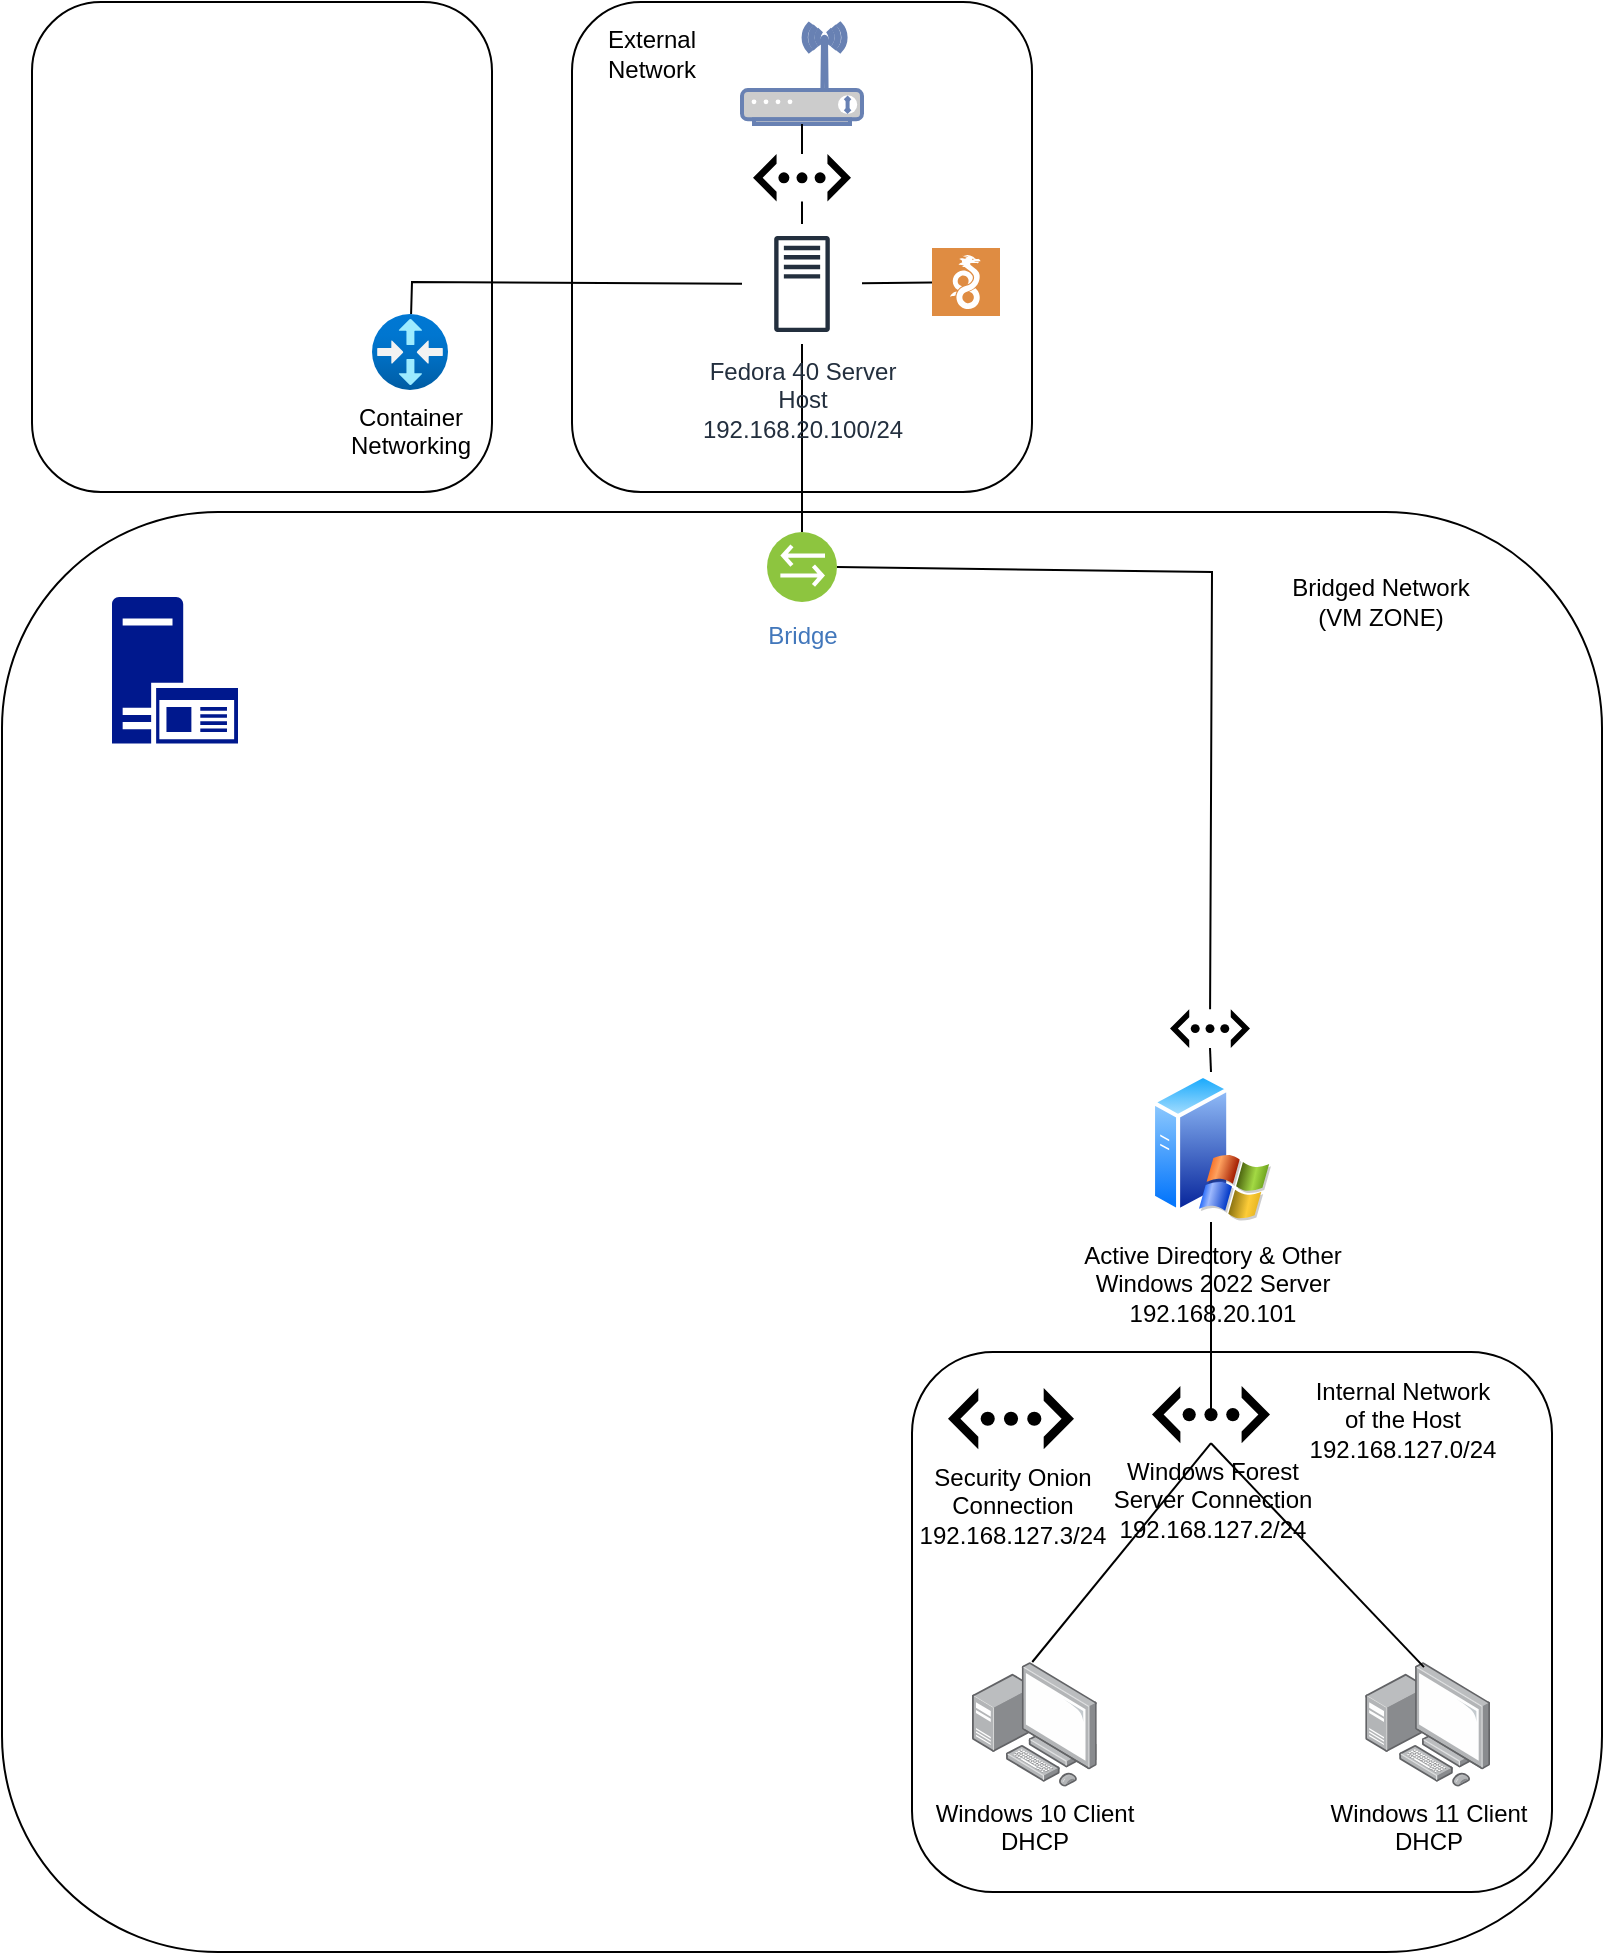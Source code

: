 <mxfile version="24.7.17">
  <diagram name="Page-1" id="HFJAN_Ck9s3v_qYVPRB3">
    <mxGraphModel dx="1077" dy="566" grid="1" gridSize="10" guides="1" tooltips="1" connect="1" arrows="1" fold="1" page="1" pageScale="1" pageWidth="850" pageHeight="1100" math="0" shadow="0">
      <root>
        <mxCell id="0" />
        <mxCell id="1" parent="0" />
        <mxCell id="Hy1wEDmUm7Y499Dt1lTV-11" value="" style="rounded=1;whiteSpace=wrap;html=1;" vertex="1" parent="1">
          <mxGeometry x="25" y="255" width="800" height="720" as="geometry" />
        </mxCell>
        <mxCell id="Hy1wEDmUm7Y499Dt1lTV-9" value="" style="rounded=1;whiteSpace=wrap;html=1;" vertex="1" parent="1">
          <mxGeometry x="310" width="230" height="245" as="geometry" />
        </mxCell>
        <mxCell id="Hy1wEDmUm7Y499Dt1lTV-2" value="" style="fontColor=#0066CC;verticalAlign=top;verticalLabelPosition=bottom;labelPosition=center;align=center;html=1;outlineConnect=0;fillColor=#CCCCCC;strokeColor=#6881B3;gradientColor=none;gradientDirection=north;strokeWidth=2;shape=mxgraph.networks.wireless_modem;" vertex="1" parent="1">
          <mxGeometry x="395" y="11" width="60" height="50" as="geometry" />
        </mxCell>
        <mxCell id="Hy1wEDmUm7Y499Dt1lTV-3" value="" style="shape=mxgraph.signs.tech.ethernet;html=1;pointerEvents=1;fillColor=#000000;strokeColor=none;verticalLabelPosition=bottom;verticalAlign=top;align=center;" vertex="1" parent="1">
          <mxGeometry x="400.5" y="76" width="49" height="23.76" as="geometry" />
        </mxCell>
        <mxCell id="Hy1wEDmUm7Y499Dt1lTV-4" value="" style="endArrow=none;html=1;rounded=0;exitX=0.5;exitY=0;exitDx=0;exitDy=0;exitPerimeter=0;" edge="1" parent="1" source="Hy1wEDmUm7Y499Dt1lTV-3" target="Hy1wEDmUm7Y499Dt1lTV-2">
          <mxGeometry width="50" height="50" relative="1" as="geometry">
            <mxPoint x="180" y="141" as="sourcePoint" />
            <mxPoint x="230" y="91" as="targetPoint" />
          </mxGeometry>
        </mxCell>
        <mxCell id="Hy1wEDmUm7Y499Dt1lTV-5" value="" style="endArrow=none;html=1;rounded=0;entryX=0.5;entryY=1;entryDx=0;entryDy=0;entryPerimeter=0;" edge="1" parent="1" source="Hy1wEDmUm7Y499Dt1lTV-1" target="Hy1wEDmUm7Y499Dt1lTV-3">
          <mxGeometry width="50" height="50" relative="1" as="geometry">
            <mxPoint x="425" y="111" as="sourcePoint" />
            <mxPoint x="400" y="121" as="targetPoint" />
          </mxGeometry>
        </mxCell>
        <mxCell id="Hy1wEDmUm7Y499Dt1lTV-7" value="Bridge" style="image;aspect=fixed;perimeter=ellipsePerimeter;html=1;align=center;shadow=0;dashed=0;fontColor=#4277BB;labelBackgroundColor=default;fontSize=12;spacingTop=3;image=img/lib/ibm/vpc/Bridge.svg;" vertex="1" parent="1">
          <mxGeometry x="407.5" y="265" width="35" height="35" as="geometry" />
        </mxCell>
        <mxCell id="Hy1wEDmUm7Y499Dt1lTV-10" value="External Network" style="text;html=1;align=center;verticalAlign=middle;whiteSpace=wrap;rounded=0;" vertex="1" parent="1">
          <mxGeometry x="320" y="11" width="60" height="30" as="geometry" />
        </mxCell>
        <mxCell id="Hy1wEDmUm7Y499Dt1lTV-12" value="" style="endArrow=none;html=1;rounded=0;entryX=0.5;entryY=0;entryDx=0;entryDy=0;" edge="1" parent="1" source="Hy1wEDmUm7Y499Dt1lTV-1" target="Hy1wEDmUm7Y499Dt1lTV-7">
          <mxGeometry width="50" height="50" relative="1" as="geometry">
            <mxPoint x="240" y="215" as="sourcePoint" />
            <mxPoint x="290" y="165" as="targetPoint" />
          </mxGeometry>
        </mxCell>
        <mxCell id="Hy1wEDmUm7Y499Dt1lTV-14" value="" style="rounded=1;whiteSpace=wrap;html=1;" vertex="1" parent="1">
          <mxGeometry x="480" y="675" width="320" height="270" as="geometry" />
        </mxCell>
        <mxCell id="Hy1wEDmUm7Y499Dt1lTV-15" value="Bridged Network&lt;div&gt;(VM ZONE)&lt;/div&gt;" style="text;html=1;align=center;verticalAlign=middle;resizable=0;points=[];autosize=1;strokeColor=none;fillColor=none;" vertex="1" parent="1">
          <mxGeometry x="659" y="280" width="110" height="40" as="geometry" />
        </mxCell>
        <mxCell id="Hy1wEDmUm7Y499Dt1lTV-13" value="Internal Network&lt;div&gt;of the Host&lt;/div&gt;&lt;div&gt;192.168.127.0/24&lt;/div&gt;" style="text;html=1;align=center;verticalAlign=middle;resizable=0;points=[];autosize=1;strokeColor=none;fillColor=none;" vertex="1" parent="1">
          <mxGeometry x="670" y="679.31" width="110" height="60" as="geometry" />
        </mxCell>
        <mxCell id="Hy1wEDmUm7Y499Dt1lTV-1" value="&lt;div&gt;Fedora 40 Server&lt;/div&gt;&lt;div&gt;Host&lt;/div&gt;&lt;div&gt;192.168.20.100/24&lt;/div&gt;" style="sketch=0;outlineConnect=0;fontColor=#232F3E;gradientColor=none;strokeColor=#232F3E;fillColor=#ffffff;dashed=0;verticalLabelPosition=bottom;verticalAlign=top;align=center;html=1;fontSize=12;fontStyle=0;aspect=fixed;shape=mxgraph.aws4.resourceIcon;resIcon=mxgraph.aws4.traditional_server;" vertex="1" parent="1">
          <mxGeometry x="395" y="111" width="60" height="60" as="geometry" />
        </mxCell>
        <mxCell id="Hy1wEDmUm7Y499Dt1lTV-17" value="" style="rounded=1;whiteSpace=wrap;html=1;" vertex="1" parent="1">
          <mxGeometry x="40" width="230" height="245" as="geometry" />
        </mxCell>
        <mxCell id="Hy1wEDmUm7Y499Dt1lTV-18" value="Container&lt;div&gt;Networking&lt;/div&gt;" style="image;aspect=fixed;html=1;points=[];align=center;fontSize=12;image=img/lib/azure2/networking/Virtual_Router.svg;" vertex="1" parent="1">
          <mxGeometry x="210" y="156" width="38" height="38" as="geometry" />
        </mxCell>
        <mxCell id="Hy1wEDmUm7Y499Dt1lTV-19" value="" style="endArrow=none;html=1;rounded=0;" edge="1" parent="1" source="Hy1wEDmUm7Y499Dt1lTV-18" target="Hy1wEDmUm7Y499Dt1lTV-1">
          <mxGeometry width="50" height="50" relative="1" as="geometry">
            <mxPoint x="260" y="345" as="sourcePoint" />
            <mxPoint x="310" y="295" as="targetPoint" />
            <Array as="points">
              <mxPoint x="230" y="140" />
            </Array>
          </mxGeometry>
        </mxCell>
        <mxCell id="Hy1wEDmUm7Y499Dt1lTV-20" value="Active Directory &amp;amp; Other&lt;div&gt;Windows 2022 Server&lt;/div&gt;&lt;div&gt;192.168.20.101&lt;/div&gt;" style="image;aspect=fixed;perimeter=ellipsePerimeter;html=1;align=center;shadow=0;dashed=0;spacingTop=3;image=img/lib/active_directory/windows_server_2.svg;" vertex="1" parent="1">
          <mxGeometry x="599.5" y="535" width="60" height="75" as="geometry" />
        </mxCell>
        <mxCell id="Hy1wEDmUm7Y499Dt1lTV-21" value="" style="sketch=0;aspect=fixed;pointerEvents=1;shadow=0;dashed=0;html=1;strokeColor=none;labelPosition=center;verticalLabelPosition=bottom;verticalAlign=top;align=center;fillColor=#00188D;shape=mxgraph.mscae.enterprise.application_server2" vertex="1" parent="1">
          <mxGeometry x="80" y="297.5" width="63" height="73.26" as="geometry" />
        </mxCell>
        <mxCell id="Hy1wEDmUm7Y499Dt1lTV-24" value="Windows Forest&lt;div&gt;Server Connection&lt;/div&gt;&lt;div&gt;192.168.127.2/24&lt;/div&gt;" style="shape=mxgraph.signs.tech.ethernet;html=1;pointerEvents=1;fillColor=#000000;strokeColor=none;verticalLabelPosition=bottom;verticalAlign=top;align=center;" vertex="1" parent="1">
          <mxGeometry x="600" y="692" width="59" height="28.61" as="geometry" />
        </mxCell>
        <mxCell id="Hy1wEDmUm7Y499Dt1lTV-26" value="" style="endArrow=none;html=1;rounded=0;exitX=0.5;exitY=0.566;exitDx=0;exitDy=0;exitPerimeter=0;entryX=0.5;entryY=1;entryDx=0;entryDy=0;" edge="1" parent="1" source="Hy1wEDmUm7Y499Dt1lTV-24" target="Hy1wEDmUm7Y499Dt1lTV-20">
          <mxGeometry width="50" height="50" relative="1" as="geometry">
            <mxPoint x="460" y="645" as="sourcePoint" />
            <mxPoint x="510" y="595" as="targetPoint" />
          </mxGeometry>
        </mxCell>
        <mxCell id="Hy1wEDmUm7Y499Dt1lTV-29" value="" style="endArrow=none;html=1;rounded=0;exitX=1;exitY=0.5;exitDx=0;exitDy=0;" edge="1" parent="1" source="Hy1wEDmUm7Y499Dt1lTV-7" target="Hy1wEDmUm7Y499Dt1lTV-28">
          <mxGeometry width="50" height="50" relative="1" as="geometry">
            <mxPoint x="443" y="283" as="sourcePoint" />
            <mxPoint x="629" y="555" as="targetPoint" />
            <Array as="points">
              <mxPoint x="630" y="285" />
            </Array>
          </mxGeometry>
        </mxCell>
        <mxCell id="Hy1wEDmUm7Y499Dt1lTV-28" value="" style="shape=mxgraph.signs.tech.ethernet;html=1;pointerEvents=1;fillColor=#000000;strokeColor=none;verticalLabelPosition=bottom;verticalAlign=top;align=center;" vertex="1" parent="1">
          <mxGeometry x="609" y="503.61" width="40" height="19.39" as="geometry" />
        </mxCell>
        <mxCell id="Hy1wEDmUm7Y499Dt1lTV-30" value="" style="endArrow=none;html=1;rounded=0;entryX=0.5;entryY=1;entryDx=0;entryDy=0;entryPerimeter=0;exitX=0.5;exitY=0;exitDx=0;exitDy=0;" edge="1" parent="1" source="Hy1wEDmUm7Y499Dt1lTV-20" target="Hy1wEDmUm7Y499Dt1lTV-28">
          <mxGeometry width="50" height="50" relative="1" as="geometry">
            <mxPoint x="540" y="565" as="sourcePoint" />
            <mxPoint x="590" y="515" as="targetPoint" />
          </mxGeometry>
        </mxCell>
        <mxCell id="Hy1wEDmUm7Y499Dt1lTV-31" value="Windows 10 Client&lt;div&gt;DHCP&lt;/div&gt;" style="image;points=[];aspect=fixed;html=1;align=center;shadow=0;dashed=0;image=img/lib/allied_telesis/computer_and_terminals/Personal_Computer_with_Server.svg;" vertex="1" parent="1">
          <mxGeometry x="510" y="830" width="62.4" height="62.4" as="geometry" />
        </mxCell>
        <mxCell id="Hy1wEDmUm7Y499Dt1lTV-32" value="" style="endArrow=none;html=1;rounded=0;exitX=0.5;exitY=1;exitDx=0;exitDy=0;exitPerimeter=0;entryX=0.483;entryY=0;entryDx=0;entryDy=0;entryPerimeter=0;" edge="1" parent="1" source="Hy1wEDmUm7Y499Dt1lTV-24" target="Hy1wEDmUm7Y499Dt1lTV-31">
          <mxGeometry width="50" height="50" relative="1" as="geometry">
            <mxPoint x="350" y="840" as="sourcePoint" />
            <mxPoint x="530" y="798" as="targetPoint" />
          </mxGeometry>
        </mxCell>
        <mxCell id="Hy1wEDmUm7Y499Dt1lTV-33" value="Windows 11 Client&lt;div&gt;DHCP&lt;/div&gt;" style="image;points=[];aspect=fixed;html=1;align=center;shadow=0;dashed=0;image=img/lib/allied_telesis/computer_and_terminals/Personal_Computer_with_Server.svg;" vertex="1" parent="1">
          <mxGeometry x="706.6" y="830" width="62.4" height="62.4" as="geometry" />
        </mxCell>
        <mxCell id="Hy1wEDmUm7Y499Dt1lTV-34" value="" style="endArrow=none;html=1;rounded=0;entryX=0.471;entryY=0.041;entryDx=0;entryDy=0;entryPerimeter=0;exitX=0.5;exitY=1;exitDx=0;exitDy=0;exitPerimeter=0;" edge="1" parent="1" source="Hy1wEDmUm7Y499Dt1lTV-24" target="Hy1wEDmUm7Y499Dt1lTV-33">
          <mxGeometry width="50" height="50" relative="1" as="geometry">
            <mxPoint x="600" y="890" as="sourcePoint" />
            <mxPoint x="650" y="840" as="targetPoint" />
          </mxGeometry>
        </mxCell>
        <mxCell id="Hy1wEDmUm7Y499Dt1lTV-35" value="Security Onion&lt;div&gt;Connection&lt;/div&gt;&lt;div&gt;192.168.127.3/24&lt;/div&gt;" style="shape=mxgraph.signs.tech.ethernet;html=1;pointerEvents=1;fillColor=#000000;strokeColor=none;verticalLabelPosition=bottom;verticalAlign=top;align=center;" vertex="1" parent="1">
          <mxGeometry x="498" y="693.06" width="63" height="30.55" as="geometry" />
        </mxCell>
        <mxCell id="Hy1wEDmUm7Y499Dt1lTV-38" value="" style="endArrow=none;html=1;rounded=0;" edge="1" parent="1" source="Hy1wEDmUm7Y499Dt1lTV-1" target="Hy1wEDmUm7Y499Dt1lTV-39">
          <mxGeometry width="50" height="50" relative="1" as="geometry">
            <mxPoint x="490" y="250" as="sourcePoint" />
            <mxPoint x="480.805" y="140.04" as="targetPoint" />
          </mxGeometry>
        </mxCell>
        <mxCell id="Hy1wEDmUm7Y499Dt1lTV-39" value="" style="sketch=0;pointerEvents=1;shadow=0;dashed=0;html=1;strokeColor=none;fillColor=#DF8C42;labelPosition=center;verticalLabelPosition=bottom;verticalAlign=top;align=center;outlineConnect=0;shape=mxgraph.veeam2.wireguard;" vertex="1" parent="1">
          <mxGeometry x="490" y="123" width="34" height="34" as="geometry" />
        </mxCell>
      </root>
    </mxGraphModel>
  </diagram>
</mxfile>
